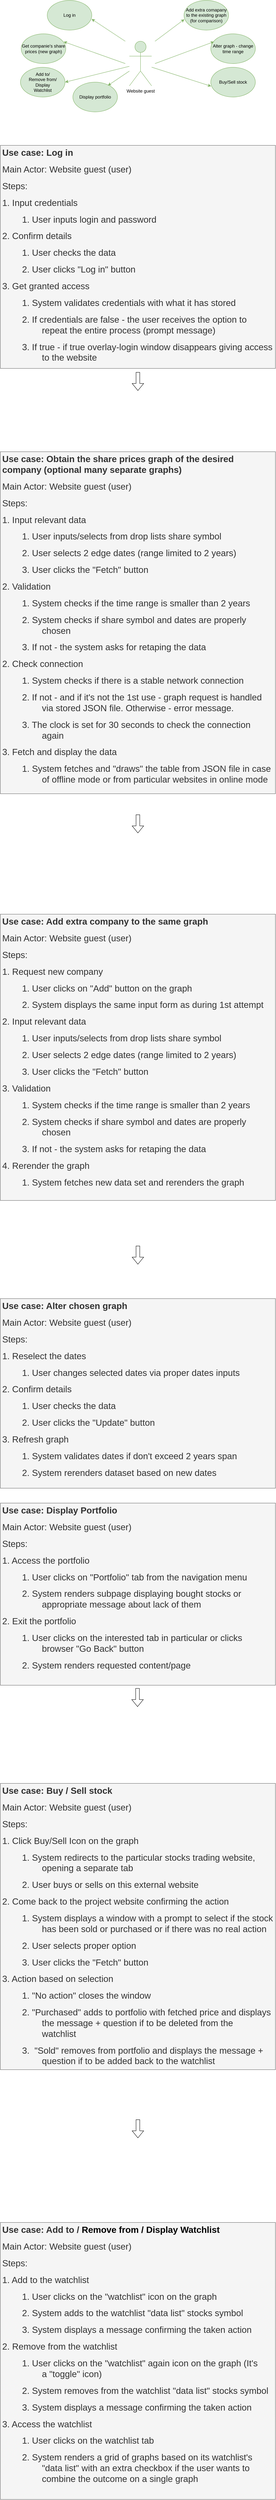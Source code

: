 <mxfile version="24.0.1" type="device">
  <diagram name="Page-1" id="f1b7ffb7-ca1e-a977-7cf5-a751b3c06c05">
    <mxGraphModel dx="1647" dy="839" grid="1" gridSize="10" guides="1" tooltips="1" connect="1" arrows="1" fold="1" page="1" pageScale="1" pageWidth="826" pageHeight="1169" background="none" math="0" shadow="0">
      <root>
        <mxCell id="0" />
        <mxCell id="1" parent="0" />
        <mxCell id="prXC7z0RzdqDgRUVgg4r-71" style="rounded=0;orthogonalLoop=1;jettySize=auto;html=1;entryX=0.953;entryY=0.265;entryDx=0;entryDy=0;entryPerimeter=0;fillColor=#d5e8d4;strokeColor=#82b366;" parent="1" target="prXC7z0RzdqDgRUVgg4r-64" edge="1">
          <mxGeometry relative="1" as="geometry">
            <mxPoint x="379" y="250" as="sourcePoint" />
          </mxGeometry>
        </mxCell>
        <mxCell id="prXC7z0RzdqDgRUVgg4r-61" value="Website guest" style="shape=umlActor;verticalLabelPosition=bottom;verticalAlign=top;html=1;outlineConnect=0;fillColor=#d5e8d4;strokeColor=#82b366;" parent="1" vertex="1">
          <mxGeometry x="390" y="190" width="60" height="120" as="geometry" />
        </mxCell>
        <mxCell id="prXC7z0RzdqDgRUVgg4r-63" value="Log in" style="ellipse;whiteSpace=wrap;html=1;fillColor=#d5e8d4;strokeColor=#82b366;" parent="1" vertex="1">
          <mxGeometry x="169" y="80" width="120" height="80" as="geometry" />
        </mxCell>
        <mxCell id="prXC7z0RzdqDgRUVgg4r-64" value="Get companie&#39;s share prices (new graph)" style="ellipse;whiteSpace=wrap;html=1;fillColor=#d5e8d4;strokeColor=#82b366;" parent="1" vertex="1">
          <mxGeometry x="99" y="170" width="120" height="80" as="geometry" />
        </mxCell>
        <mxCell id="prXC7z0RzdqDgRUVgg4r-65" value="Add extra comapany to the existing graph (for comparison)" style="ellipse;whiteSpace=wrap;html=1;fillColor=#d5e8d4;strokeColor=#82b366;" parent="1" vertex="1">
          <mxGeometry x="537" y="80" width="120" height="80" as="geometry" />
        </mxCell>
        <mxCell id="prXC7z0RzdqDgRUVgg4r-66" value="Alter graph - change time range" style="ellipse;whiteSpace=wrap;html=1;fillColor=#d5e8d4;strokeColor=#82b366;" parent="1" vertex="1">
          <mxGeometry x="609" y="170" width="120" height="80" as="geometry" />
        </mxCell>
        <mxCell id="prXC7z0RzdqDgRUVgg4r-69" style="rounded=0;orthogonalLoop=1;jettySize=auto;html=1;entryX=0.995;entryY=0.627;entryDx=0;entryDy=0;entryPerimeter=0;fillColor=#d5e8d4;strokeColor=#82b366;" parent="1" target="prXC7z0RzdqDgRUVgg4r-63" edge="1">
          <mxGeometry relative="1" as="geometry">
            <mxPoint x="379" y="190" as="sourcePoint" />
          </mxGeometry>
        </mxCell>
        <mxCell id="prXC7z0RzdqDgRUVgg4r-70" style="rounded=0;orthogonalLoop=1;jettySize=auto;html=1;entryX=0.008;entryY=0.637;entryDx=0;entryDy=0;entryPerimeter=0;fillColor=#d5e8d4;strokeColor=#82b366;" parent="1" target="prXC7z0RzdqDgRUVgg4r-65" edge="1">
          <mxGeometry relative="1" as="geometry">
            <mxPoint x="459" y="190" as="sourcePoint" />
          </mxGeometry>
        </mxCell>
        <mxCell id="prXC7z0RzdqDgRUVgg4r-72" style="rounded=0;orthogonalLoop=1;jettySize=auto;html=1;entryX=0.072;entryY=0.265;entryDx=0;entryDy=0;entryPerimeter=0;fillColor=#d5e8d4;strokeColor=#82b366;" parent="1" target="prXC7z0RzdqDgRUVgg4r-66" edge="1">
          <mxGeometry relative="1" as="geometry">
            <mxPoint x="459" y="250" as="sourcePoint" />
          </mxGeometry>
        </mxCell>
        <mxCell id="prXC7z0RzdqDgRUVgg4r-74" value="&lt;h1&gt;Use case: Log in&amp;nbsp; &amp;nbsp;&lt;/h1&gt;&lt;h1&gt;&lt;span style=&quot;font-weight: normal;&quot;&gt;Main Actor: Website guest (user)&amp;nbsp; &amp;nbsp;&lt;/span&gt;&lt;/h1&gt;&lt;h1&gt;&lt;span style=&quot;font-weight: normal;&quot;&gt;Steps:&amp;nbsp; &amp;nbsp;&lt;/span&gt;&lt;/h1&gt;&lt;h1&gt;&lt;span style=&quot;font-weight: normal;&quot;&gt;1. Input credentials&amp;nbsp;&lt;/span&gt;&lt;/h1&gt;&lt;h1&gt;&lt;span style=&quot;font-weight: normal;&quot;&gt;&lt;span style=&quot;white-space: pre;&quot;&gt;&#x9;&lt;/span&gt;1. User inputs login and password&amp;nbsp;&lt;/span&gt;&lt;/h1&gt;&lt;h1&gt;&lt;span style=&quot;font-weight: normal;&quot;&gt;2. Confirm details&amp;nbsp;&lt;/span&gt;&lt;/h1&gt;&lt;h1&gt;&lt;span style=&quot;font-weight: normal;&quot;&gt;&lt;span style=&quot;white-space: pre;&quot;&gt;&#x9;&lt;/span&gt;1. User checks the data&amp;nbsp;&amp;nbsp;&lt;/span&gt;&lt;/h1&gt;&lt;h1&gt;&lt;span style=&quot;font-weight: normal;&quot;&gt;&lt;span style=&quot;white-space: pre;&quot;&gt;&#x9;&lt;/span&gt;2. User clicks &quot;Log in&quot; button&amp;nbsp;&amp;nbsp;&lt;/span&gt;&lt;/h1&gt;&lt;h1&gt;&lt;span style=&quot;font-weight: normal;&quot;&gt;3. Get granted access&amp;nbsp;&lt;/span&gt;&lt;/h1&gt;&lt;h1&gt;&lt;span style=&quot;font-weight: normal;&quot;&gt;&lt;span style=&quot;white-space: pre;&quot;&gt;&#x9;&lt;/span&gt;1. System validates credentials with what it has stored&amp;nbsp;&amp;nbsp;&lt;/span&gt;&lt;/h1&gt;&lt;h1&gt;&lt;span style=&quot;font-weight: normal;&quot;&gt;&lt;span style=&quot;white-space: pre;&quot;&gt;&#x9;&lt;/span&gt;2. If credentials are false - the user receives the option to &lt;span style=&quot;white-space: pre;&quot;&gt;&#x9;&lt;/span&gt;&lt;span style=&quot;white-space: pre;&quot;&gt;&#x9;&lt;/span&gt;repeat the entire process (prompt message)&lt;/span&gt;&lt;/h1&gt;&lt;h1&gt;&lt;span style=&quot;white-space: pre;&quot;&gt;&#x9;&lt;/span&gt;&lt;span style=&quot;font-weight: normal;&quot;&gt;3. If true - if true overlay-login window disappears giving access &lt;span style=&quot;white-space: pre;&quot;&gt;&#x9;&lt;/span&gt;&lt;span style=&quot;white-space: pre;&quot;&gt;&#x9;&lt;/span&gt;to the website&lt;/span&gt;&lt;/h1&gt;&lt;h1&gt;&lt;span style=&quot;font-weight: normal;&quot;&gt;&lt;span style=&quot;white-space: pre;&quot;&gt;&#x9;&lt;/span&gt;&lt;/span&gt;&lt;/h1&gt;" style="text;html=1;spacing=5;spacingTop=-20;whiteSpace=wrap;overflow=hidden;rounded=0;fillColor=#f5f5f5;fontColor=#333333;strokeColor=#666666;" parent="1" vertex="1">
          <mxGeometry x="43" y="470" width="740" height="600" as="geometry" />
        </mxCell>
        <mxCell id="IvF3Qy1FuetAe6yjBTnz-1" value="&lt;h1&gt;Use case: Obtain the share prices graph of the desired company (optional many separate graphs)&lt;span style=&quot;font-weight: normal;&quot;&gt;&amp;nbsp;&amp;nbsp;&lt;/span&gt;&lt;/h1&gt;&lt;h1&gt;&lt;span style=&quot;font-weight: normal;&quot;&gt;Main Actor: Website guest (user)&amp;nbsp; &amp;nbsp;&lt;/span&gt;&lt;/h1&gt;&lt;h1&gt;&lt;span style=&quot;font-weight: normal;&quot;&gt;Steps:&amp;nbsp; &amp;nbsp;&lt;/span&gt;&lt;/h1&gt;&lt;h1&gt;&lt;span style=&quot;font-weight: normal;&quot;&gt;1. Input relevant data&lt;/span&gt;&lt;/h1&gt;&lt;h1&gt;&lt;span style=&quot;font-weight: normal;&quot;&gt;&lt;span style=&quot;white-space: pre;&quot;&gt;&#x9;&lt;/span&gt;1. User inputs/selects from drop lists share symbol&lt;/span&gt;&lt;/h1&gt;&lt;h1&gt;&lt;span style=&quot;font-weight: normal;&quot;&gt;&lt;span style=&quot;white-space: pre;&quot;&gt;&#x9;&lt;/span&gt;2. User selects 2 edge dates (range limited to 2 years)&amp;nbsp;&amp;nbsp;&lt;/span&gt;&lt;/h1&gt;&lt;h1&gt;&lt;span style=&quot;font-weight: normal;&quot;&gt;&lt;span style=&quot;white-space: pre;&quot;&gt;&#x9;&lt;/span&gt;3. User clicks the &quot;Fetch&quot; button&lt;/span&gt;&lt;/h1&gt;&lt;h1&gt;&lt;span style=&quot;font-weight: normal;&quot;&gt;2. Validation&lt;/span&gt;&lt;/h1&gt;&lt;h1&gt;&lt;span style=&quot;font-weight: normal;&quot;&gt;&lt;span style=&quot;white-space: pre;&quot;&gt;&#x9;&lt;/span&gt;1. System checks if the time range is smaller than 2 years&lt;/span&gt;&lt;/h1&gt;&lt;h1&gt;&lt;span style=&quot;font-weight: normal;&quot;&gt;&lt;span style=&quot;white-space: pre;&quot;&gt;&#x9;&lt;/span&gt;2. System checks if share symbol and dates are properly &lt;span style=&quot;white-space: pre;&quot;&gt;&#x9;&lt;/span&gt;&lt;span style=&quot;white-space: pre;&quot;&gt;&#x9;&lt;/span&gt;chosen&lt;/span&gt;&amp;nbsp;&lt;span style=&quot;font-weight: normal; background-color: initial; font-size: 12px; white-space: pre;&quot;&gt;&#x9;&lt;/span&gt;&lt;/h1&gt;&lt;h1&gt;&lt;span style=&quot;font-weight: normal;&quot;&gt;&lt;span style=&quot;white-space: pre;&quot;&gt;&#x9;&lt;/span&gt;3. If not - the system asks for retaping the data&lt;/span&gt;&lt;/h1&gt;&lt;h1&gt;&lt;span style=&quot;font-weight: normal;&quot;&gt;2. Check connection&amp;nbsp;&lt;/span&gt;&lt;/h1&gt;&lt;h1&gt;&lt;span style=&quot;font-weight: normal;&quot;&gt;&lt;span style=&quot;white-space: pre;&quot;&gt;&#x9;&lt;/span&gt;1. System checks if there is a stable network connection&amp;nbsp;&amp;nbsp;&lt;/span&gt;&lt;/h1&gt;&lt;h1&gt;&lt;span style=&quot;font-weight: normal;&quot;&gt;&lt;span style=&quot;white-space: pre;&quot;&gt;&#x9;&lt;/span&gt;2. If not - and if it&#39;s not the 1st use - graph request is handled&amp;nbsp; &lt;span style=&quot;white-space: pre;&quot;&gt;&#x9;&lt;/span&gt;&lt;span style=&quot;white-space: pre;&quot;&gt;&#x9;&lt;/span&gt;via stored JSON file. Otherwise - error message.&lt;/span&gt;&lt;/h1&gt;&lt;h1&gt;&lt;span style=&quot;white-space: pre;&quot;&gt;&#x9;&lt;/span&gt;&lt;span style=&quot;font-weight: normal;&quot;&gt;3. The clock is set for 30 seconds to check the connection &lt;span style=&quot;white-space: pre;&quot;&gt;&#x9;&lt;/span&gt;&lt;span style=&quot;white-space: pre;&quot;&gt;&#x9;&lt;/span&gt;again&lt;/span&gt;&lt;/h1&gt;&lt;div&gt;&lt;h1&gt;&lt;span style=&quot;font-weight: normal;&quot;&gt;3. Fetch and display the data&lt;/span&gt;&lt;/h1&gt;&lt;/div&gt;&lt;div&gt;&lt;h1&gt;&lt;span style=&quot;font-weight: normal;&quot;&gt;&lt;span style=&quot;white-space: pre;&quot;&gt;&#x9;&lt;/span&gt;1. System fetches and &quot;draws&quot; the table from JSON file in case &lt;span style=&quot;white-space: pre;&quot;&gt;&#x9;&lt;/span&gt;&lt;span style=&quot;white-space: pre;&quot;&gt;&#x9;&lt;/span&gt;of offline mode or from particular websites in online mode&lt;/span&gt;&lt;/h1&gt;&lt;/div&gt;&lt;h1&gt;&lt;span style=&quot;font-weight: normal;&quot;&gt;&lt;span style=&quot;white-space: pre;&quot;&gt;&#x9;&lt;/span&gt;&lt;/span&gt;&lt;/h1&gt;" style="text;html=1;spacing=5;spacingTop=-20;whiteSpace=wrap;overflow=hidden;rounded=0;fillColor=#f5f5f5;fontColor=#333333;strokeColor=#666666;" parent="1" vertex="1">
          <mxGeometry x="43" y="1294" width="740" height="920" as="geometry" />
        </mxCell>
        <mxCell id="IvF3Qy1FuetAe6yjBTnz-2" value="&lt;h1&gt;Use case: Add extra company to the same graph&lt;span style=&quot;font-weight: normal;&quot;&gt;&amp;nbsp;&amp;nbsp;&lt;/span&gt;&lt;/h1&gt;&lt;h1&gt;&lt;span style=&quot;font-weight: normal;&quot;&gt;Main Actor: Website guest (user)&amp;nbsp; &amp;nbsp;&lt;/span&gt;&lt;/h1&gt;&lt;h1&gt;&lt;span style=&quot;font-weight: normal;&quot;&gt;Steps:&amp;nbsp; &amp;nbsp;&lt;/span&gt;&lt;/h1&gt;&lt;h1&gt;&lt;span style=&quot;font-weight: normal;&quot;&gt;1. Request new company&lt;/span&gt;&lt;/h1&gt;&lt;h1&gt;&lt;span style=&quot;font-weight: normal;&quot;&gt;&lt;span style=&quot;white-space: pre;&quot;&gt;&#x9;&lt;/span&gt;1. User clicks on &quot;Add&quot; button on the graph&lt;/span&gt;&lt;/h1&gt;&lt;h1&gt;&lt;span style=&quot;font-weight: normal;&quot;&gt;&lt;span style=&quot;white-space: pre;&quot;&gt;&#x9;&lt;/span&gt;2. System displays the same input form as during 1st attempt&amp;nbsp;&amp;nbsp;&lt;/span&gt;&lt;/h1&gt;&lt;h1&gt;&lt;span style=&quot;font-weight: normal;&quot;&gt;2. Input relevant data&lt;/span&gt;&lt;/h1&gt;&lt;h1&gt;&lt;span style=&quot;font-weight: normal;&quot;&gt;&lt;span style=&quot;white-space: pre;&quot;&gt;&#x9;&lt;/span&gt;1. User inputs/selects from drop lists share symbol&lt;/span&gt;&lt;/h1&gt;&lt;h1&gt;&lt;span style=&quot;font-weight: normal;&quot;&gt;&lt;span style=&quot;white-space: pre;&quot;&gt;&#x9;&lt;/span&gt;2. User selects 2 edge dates (range limited to 2 years)&amp;nbsp;&amp;nbsp;&lt;/span&gt;&lt;/h1&gt;&lt;h1&gt;&lt;span style=&quot;font-weight: normal;&quot;&gt;&lt;span style=&quot;white-space: pre;&quot;&gt;&#x9;&lt;/span&gt;3. User clicks the &quot;Fetch&quot; button&lt;/span&gt;&lt;/h1&gt;&lt;h1&gt;&lt;span style=&quot;font-weight: normal;&quot;&gt;3. Validation&lt;/span&gt;&lt;/h1&gt;&lt;h1&gt;&lt;span style=&quot;font-weight: normal;&quot;&gt;&lt;span style=&quot;white-space: pre;&quot;&gt;&#x9;&lt;/span&gt;1. System checks if the time range is smaller than 2 years&lt;/span&gt;&lt;/h1&gt;&lt;h1&gt;&lt;span style=&quot;font-weight: normal;&quot;&gt;&lt;span style=&quot;white-space: pre;&quot;&gt;&#x9;&lt;/span&gt;2. System checks if share symbol and dates are properly &lt;span style=&quot;white-space: pre;&quot;&gt;&#x9;&lt;/span&gt;&lt;span style=&quot;white-space: pre;&quot;&gt;&#x9;&lt;/span&gt;chosen&lt;/span&gt;&amp;nbsp;&lt;span style=&quot;font-weight: normal; background-color: initial; font-size: 12px; white-space: pre;&quot;&gt;&#x9;&lt;/span&gt;&lt;/h1&gt;&lt;h1&gt;&lt;span style=&quot;font-weight: normal;&quot;&gt;&lt;span style=&quot;white-space: pre;&quot;&gt;&#x9;&lt;/span&gt;3. If not - the system asks for retaping the data&lt;/span&gt;&lt;/h1&gt;&lt;h1&gt;&lt;span style=&quot;font-weight: normal;&quot;&gt;4. Rerender the graph&lt;/span&gt;&lt;/h1&gt;&lt;h1&gt;&lt;span style=&quot;font-weight: normal;&quot;&gt;&lt;span style=&quot;white-space: pre;&quot;&gt;&#x9;&lt;/span&gt;1. System fetches new data set and rerenders the graph&amp;nbsp;&lt;/span&gt;&lt;/h1&gt;&lt;h1&gt;&lt;span style=&quot;font-weight: normal;&quot;&gt;&lt;span style=&quot;white-space: pre;&quot;&gt;&#x9;&lt;/span&gt;&lt;/span&gt;&lt;/h1&gt;&lt;h1&gt;&lt;span style=&quot;font-weight: normal;&quot;&gt;&lt;span style=&quot;white-space: pre;&quot;&gt;&#x9;&lt;/span&gt;&lt;/span&gt;&lt;/h1&gt;" style="text;html=1;spacing=5;spacingTop=-20;whiteSpace=wrap;overflow=hidden;rounded=0;fillColor=#f5f5f5;fontColor=#333333;strokeColor=#666666;" parent="1" vertex="1">
          <mxGeometry x="43" y="2538" width="740" height="770" as="geometry" />
        </mxCell>
        <mxCell id="IvF3Qy1FuetAe6yjBTnz-3" value="&lt;h1&gt;Use case: Alter chosen graph&amp;nbsp; &amp;nbsp;&lt;/h1&gt;&lt;h1&gt;&lt;span style=&quot;font-weight: normal;&quot;&gt;Main Actor: Website guest (user)&amp;nbsp; &amp;nbsp;&lt;/span&gt;&lt;/h1&gt;&lt;h1&gt;&lt;span style=&quot;font-weight: normal;&quot;&gt;Steps:&amp;nbsp; &amp;nbsp;&lt;/span&gt;&lt;/h1&gt;&lt;h1&gt;&lt;span style=&quot;font-weight: normal;&quot;&gt;1. Reselect the dates&amp;nbsp;&lt;/span&gt;&lt;/h1&gt;&lt;h1&gt;&lt;span style=&quot;font-weight: normal;&quot;&gt;&lt;span style=&quot;white-space: pre;&quot;&gt;&#x9;&lt;/span&gt;1. User changes selected dates via proper dates inputs&amp;nbsp;&lt;/span&gt;&lt;/h1&gt;&lt;h1&gt;&lt;span style=&quot;font-weight: normal;&quot;&gt;2. Confirm details&amp;nbsp;&lt;/span&gt;&lt;/h1&gt;&lt;h1&gt;&lt;span style=&quot;font-weight: normal;&quot;&gt;&lt;span style=&quot;white-space: pre;&quot;&gt;&#x9;&lt;/span&gt;1. User checks the data&amp;nbsp;&amp;nbsp;&lt;/span&gt;&lt;/h1&gt;&lt;h1&gt;&lt;span style=&quot;font-weight: normal;&quot;&gt;&lt;span style=&quot;white-space: pre;&quot;&gt;&#x9;&lt;/span&gt;2. User clicks the &quot;Update&quot; button&amp;nbsp;&amp;nbsp;&lt;/span&gt;&lt;/h1&gt;&lt;h1&gt;&lt;span style=&quot;font-weight: normal;&quot;&gt;3. Refresh graph&amp;nbsp;&lt;/span&gt;&lt;/h1&gt;&lt;h1&gt;&lt;span style=&quot;font-weight: normal;&quot;&gt;&lt;span style=&quot;white-space: pre;&quot;&gt;&#x9;&lt;/span&gt;1. System validates dates if don&#39;t exceed 2 years span&amp;nbsp;&amp;nbsp;&lt;/span&gt;&lt;/h1&gt;&lt;h1&gt;&lt;span style=&quot;font-weight: normal;&quot;&gt;&lt;span style=&quot;white-space: pre;&quot;&gt;&#x9;&lt;/span&gt;2. System rerenders dataset based on new dates&lt;/span&gt;&lt;/h1&gt;&lt;h1&gt;&lt;span style=&quot;font-weight: normal;&quot;&gt;&lt;span style=&quot;white-space: pre;&quot;&gt;&#x9;&lt;/span&gt;&lt;/span&gt;&lt;/h1&gt;" style="text;html=1;spacing=5;spacingTop=-20;whiteSpace=wrap;overflow=hidden;rounded=0;fillColor=#f5f5f5;fontColor=#333333;strokeColor=#666666;" parent="1" vertex="1">
          <mxGeometry x="43" y="3572" width="740" height="510" as="geometry" />
        </mxCell>
        <mxCell id="nvk1kotuJneRoPwlSZF1-2" value="Buy/Sell stock" style="ellipse;whiteSpace=wrap;html=1;fillColor=#d5e8d4;strokeColor=#82b366;" vertex="1" parent="1">
          <mxGeometry x="609" y="260" width="120" height="80" as="geometry" />
        </mxCell>
        <mxCell id="nvk1kotuJneRoPwlSZF1-3" style="rounded=0;orthogonalLoop=1;jettySize=auto;html=1;entryX=0.008;entryY=0.637;entryDx=0;entryDy=0;entryPerimeter=0;fillColor=#d5e8d4;strokeColor=#82b366;" edge="1" parent="1" target="nvk1kotuJneRoPwlSZF1-2" source="prXC7z0RzdqDgRUVgg4r-61">
          <mxGeometry relative="1" as="geometry">
            <mxPoint x="459" y="410" as="sourcePoint" />
          </mxGeometry>
        </mxCell>
        <mxCell id="nvk1kotuJneRoPwlSZF1-4" value="Add to/&lt;br&gt;R&lt;span style=&quot;background-color: initial;&quot;&gt;emove from/&lt;br&gt;Display&lt;br&gt;Watchlist&lt;/span&gt;" style="ellipse;whiteSpace=wrap;html=1;fillColor=#d5e8d4;strokeColor=#82b366;" vertex="1" parent="1">
          <mxGeometry x="97" y="260" width="120" height="80" as="geometry" />
        </mxCell>
        <mxCell id="nvk1kotuJneRoPwlSZF1-5" style="rounded=0;orthogonalLoop=1;jettySize=auto;html=1;entryX=1;entryY=0.5;entryDx=0;entryDy=0;fillColor=#d5e8d4;strokeColor=#82b366;" edge="1" parent="1" target="nvk1kotuJneRoPwlSZF1-4" source="prXC7z0RzdqDgRUVgg4r-61">
          <mxGeometry relative="1" as="geometry">
            <mxPoint x="379" y="270" as="sourcePoint" />
          </mxGeometry>
        </mxCell>
        <mxCell id="nvk1kotuJneRoPwlSZF1-6" value="Display portfolio" style="ellipse;whiteSpace=wrap;html=1;fillColor=#d5e8d4;strokeColor=#82b366;" vertex="1" parent="1">
          <mxGeometry x="238" y="300" width="120" height="80" as="geometry" />
        </mxCell>
        <mxCell id="nvk1kotuJneRoPwlSZF1-7" style="rounded=0;orthogonalLoop=1;jettySize=auto;html=1;entryX=0.785;entryY=0.114;entryDx=0;entryDy=0;entryPerimeter=0;fillColor=#d5e8d4;strokeColor=#82b366;" edge="1" parent="1" target="nvk1kotuJneRoPwlSZF1-6" source="prXC7z0RzdqDgRUVgg4r-61">
          <mxGeometry relative="1" as="geometry">
            <mxPoint x="79" y="300" as="sourcePoint" />
          </mxGeometry>
        </mxCell>
        <mxCell id="nvk1kotuJneRoPwlSZF1-8" value="&lt;h1&gt;Use case: Buy / Sell stock&lt;span style=&quot;font-weight: normal;&quot;&gt;&amp;nbsp;&amp;nbsp;&lt;/span&gt;&lt;/h1&gt;&lt;h1&gt;&lt;span style=&quot;font-weight: normal;&quot;&gt;Main Actor: Website guest (user)&amp;nbsp; &amp;nbsp;&lt;/span&gt;&lt;/h1&gt;&lt;h1&gt;&lt;span style=&quot;font-weight: normal;&quot;&gt;Steps:&amp;nbsp; &amp;nbsp;&lt;/span&gt;&lt;/h1&gt;&lt;h1&gt;&lt;span style=&quot;font-weight: normal;&quot;&gt;1. Click Buy/Sell Icon on the graph&lt;/span&gt;&lt;/h1&gt;&lt;h1&gt;&lt;span style=&quot;font-weight: normal;&quot;&gt;&lt;span style=&quot;white-space: pre;&quot;&gt;&#x9;&lt;/span&gt;1. System redirects to the particular stocks trading website, &lt;span style=&quot;white-space: pre;&quot;&gt;&#x9;&lt;/span&gt;&lt;span style=&quot;white-space: pre;&quot;&gt;&#x9;&lt;/span&gt;opening a separate tab&lt;/span&gt;&lt;/h1&gt;&lt;h1&gt;&lt;span style=&quot;font-weight: normal;&quot;&gt;&lt;span style=&quot;white-space: pre;&quot;&gt;&#x9;&lt;/span&gt;2. User buys or sells on this external website&amp;nbsp;&amp;nbsp;&lt;/span&gt;&lt;/h1&gt;&lt;h1&gt;&lt;span style=&quot;font-weight: normal;&quot;&gt;2. Come back to the project website confirming the action&lt;/span&gt;&lt;/h1&gt;&lt;h1&gt;&lt;span style=&quot;font-weight: normal;&quot;&gt;&lt;span style=&quot;white-space: pre;&quot;&gt;&#x9;&lt;/span&gt;1. System displays a window with a prompt to select if the stock &lt;span style=&quot;white-space: pre;&quot;&gt;&#x9;&lt;/span&gt;&lt;span style=&quot;white-space: pre;&quot;&gt;&#x9;&lt;/span&gt;has been sold or purchased or if there was no real action&lt;/span&gt;&lt;/h1&gt;&lt;h1&gt;&lt;span style=&quot;font-weight: normal;&quot;&gt;&lt;span style=&quot;white-space: pre;&quot;&gt;&#x9;&lt;/span&gt;2. User selects proper option&amp;nbsp;&amp;nbsp;&lt;/span&gt;&lt;/h1&gt;&lt;h1&gt;&lt;span style=&quot;font-weight: normal;&quot;&gt;&lt;span style=&quot;white-space: pre;&quot;&gt;&#x9;&lt;/span&gt;3. User clicks the &quot;Fetch&quot; button&lt;/span&gt;&lt;/h1&gt;&lt;h1&gt;&lt;span style=&quot;font-weight: normal;&quot;&gt;3. Action based on selection&lt;/span&gt;&lt;/h1&gt;&lt;h1&gt;&lt;span style=&quot;font-weight: normal;&quot;&gt;&lt;span style=&quot;white-space: pre;&quot;&gt;&#x9;&lt;/span&gt;1. &quot;No action&quot; closes the window&lt;/span&gt;&lt;/h1&gt;&lt;h1&gt;&lt;span style=&quot;font-weight: normal;&quot;&gt;&lt;span style=&quot;white-space: pre;&quot;&gt;&#x9;&lt;/span&gt;2. &quot;Purchased&quot; adds to portfolio with fetched price&lt;/span&gt;&amp;nbsp;&lt;span style=&quot;font-weight: normal;&quot;&gt;and displays &lt;span style=&quot;white-space: pre;&quot;&gt;&#x9;&lt;/span&gt;&lt;span style=&quot;white-space: pre;&quot;&gt;&#x9;&lt;/span&gt;the message + question if to be deleted from the &lt;span style=&quot;white-space: pre;&quot;&gt;&#x9;&lt;/span&gt;&lt;span style=&quot;white-space: pre;&quot;&gt;&#x9;&lt;/span&gt;watchlist&lt;/span&gt;&lt;span style=&quot;font-weight: normal; background-color: initial; font-size: 12px; white-space: pre;&quot;&gt;&#x9;&lt;/span&gt;&lt;/h1&gt;&lt;h1&gt;&lt;span style=&quot;font-weight: normal;&quot;&gt;&lt;span style=&quot;white-space: pre;&quot;&gt;&#x9;&lt;/span&gt;3.&amp;nbsp;&lt;font style=&quot;font-size: 24px;&quot;&gt;&amp;nbsp;&quot;Sold&quot; removes from portfolio&lt;span style=&quot;background-color: initial;&quot;&gt;&amp;nbsp;&lt;/span&gt;&lt;span style=&quot;background-color: initial;&quot;&gt;and displays the message&amp;nbsp;&lt;/span&gt;&lt;/font&gt;+ &lt;span style=&quot;white-space: pre;&quot;&gt;&#x9;&lt;/span&gt;&lt;span style=&quot;white-space: pre;&quot;&gt;&#x9;&lt;/span&gt;question if to be added back to the watchlist&lt;span style=&quot;background-color: initial; font-size: 12px; white-space: pre;&quot;&gt;&#x9;&lt;/span&gt;&lt;/span&gt;&lt;/h1&gt;&lt;h1&gt;&lt;br&gt;&lt;/h1&gt;" style="text;html=1;spacing=5;spacingTop=-20;whiteSpace=wrap;overflow=hidden;rounded=0;fillColor=#f5f5f5;strokeColor=#666666;fontColor=#333333;" vertex="1" parent="1">
          <mxGeometry x="43" y="4876" width="740" height="770" as="geometry" />
        </mxCell>
        <mxCell id="nvk1kotuJneRoPwlSZF1-9" value="&lt;h1&gt;Use case: Add to /&lt;font style=&quot;font-size: 24px;&quot;&gt;&amp;nbsp;&lt;span style=&quot;color: rgb(0, 0, 0); text-align: center;&quot;&gt;R&lt;/span&gt;&lt;span style=&quot;color: rgb(0, 0, 0); text-align: center; background-color: initial;&quot;&gt;emove from /&amp;nbsp;Display Watchlist&lt;/span&gt;&amp;nbsp;&lt;/font&gt;&lt;/h1&gt;&lt;h1&gt;&lt;span style=&quot;font-weight: normal;&quot;&gt;Main Actor: Website guest (user)&amp;nbsp; &amp;nbsp;&lt;/span&gt;&lt;/h1&gt;&lt;h1&gt;&lt;span style=&quot;font-weight: normal;&quot;&gt;Steps:&amp;nbsp; &amp;nbsp;&lt;/span&gt;&lt;/h1&gt;&lt;h1&gt;&lt;span style=&quot;font-weight: normal;&quot;&gt;1. Add to the watchlist&lt;/span&gt;&lt;/h1&gt;&lt;h1&gt;&lt;span style=&quot;font-weight: normal;&quot;&gt;&lt;span style=&quot;white-space: pre;&quot;&gt;&#x9;&lt;/span&gt;1. User clicks on the &quot;watchlist&quot; icon on the graph&lt;/span&gt;&lt;/h1&gt;&lt;h1&gt;&lt;span style=&quot;font-weight: normal;&quot;&gt;&lt;span style=&quot;white-space: pre;&quot;&gt;&#x9;&lt;/span&gt;2. System adds to the watchlist &quot;data list&quot; stocks symbol&lt;/span&gt;&lt;/h1&gt;&lt;h1&gt;&lt;span style=&quot;font-weight: normal;&quot;&gt;&lt;span style=&quot;white-space: pre;&quot;&gt;&#x9;&lt;/span&gt;3. System displays a message confirming the taken action&lt;/span&gt;&lt;/h1&gt;&lt;h1&gt;&lt;span style=&quot;font-weight: normal;&quot;&gt;2. Remove from the watchlist&amp;nbsp;&lt;/span&gt;&lt;/h1&gt;&lt;h1&gt;&lt;span style=&quot;font-weight: normal;&quot;&gt;&lt;span style=&quot;white-space: pre;&quot;&gt;&#x9;&lt;/span&gt;1. User clicks on the &quot;watchlist&quot; again icon on the graph (It&#39;s &lt;span style=&quot;white-space: pre;&quot;&gt;&#x9;&lt;/span&gt;&lt;span style=&quot;white-space: pre;&quot;&gt;&#x9;&lt;/span&gt;a &quot;toggle&quot; icon)&lt;/span&gt;&lt;/h1&gt;&lt;h1&gt;&lt;span style=&quot;font-weight: normal;&quot;&gt;&lt;span style=&quot;white-space: pre;&quot;&gt;&#x9;&lt;/span&gt;2. System removes from the watchlist &quot;data list&quot; stocks symbol&lt;/span&gt;&lt;/h1&gt;&lt;h1&gt;&lt;span style=&quot;font-weight: normal;&quot;&gt;&lt;span style=&quot;white-space: pre;&quot;&gt;&#x9;&lt;/span&gt;3. System displays a message confirming the taken action&lt;/span&gt;&lt;/h1&gt;&lt;h1&gt;&lt;span style=&quot;font-weight: normal;&quot;&gt;3. Access the watchlist&lt;/span&gt;&lt;/h1&gt;&lt;h1&gt;&lt;span style=&quot;font-weight: normal;&quot;&gt;&lt;span style=&quot;white-space: pre;&quot;&gt;&#x9;&lt;/span&gt;1. User clicks on the watchlist tab&lt;/span&gt;&lt;/h1&gt;&lt;h1&gt;&lt;span style=&quot;font-weight: normal;&quot;&gt;&lt;span style=&quot;white-space: pre;&quot;&gt;&#x9;&lt;/span&gt;2. System renders a grid of graphs based on its watchlist&#39;s &lt;span style=&quot;white-space: pre;&quot;&gt;&#x9;&lt;/span&gt;&lt;span style=&quot;white-space: pre;&quot;&gt;&#x9;&lt;/span&gt;&quot;data list&quot;&lt;/span&gt;&lt;span style=&quot;font-weight: normal; background-color: initial; font-size: 12px; white-space: pre;&quot;&gt;&#x9;&lt;/span&gt;&lt;span style=&quot;font-weight: normal;&quot;&gt;with an extra checkbox if the user wants to &lt;span style=&quot;white-space: pre;&quot;&gt;&#x9;&lt;/span&gt;&lt;span style=&quot;white-space: pre;&quot;&gt;&#x9;&lt;/span&gt;combine the outcome on a single graph&lt;/span&gt;&lt;/h1&gt;" style="text;html=1;spacing=5;spacingTop=-20;whiteSpace=wrap;overflow=hidden;rounded=0;fillColor=#f5f5f5;strokeColor=#666666;fontColor=#333333;" vertex="1" parent="1">
          <mxGeometry x="43" y="6057" width="740" height="745" as="geometry" />
        </mxCell>
        <mxCell id="nvk1kotuJneRoPwlSZF1-10" value="&lt;h1&gt;Use case:&amp;nbsp;&lt;font style=&quot;font-size: 24px;&quot;&gt;Display Portfolio&amp;nbsp;&lt;/font&gt;&lt;/h1&gt;&lt;h1&gt;&lt;span style=&quot;font-weight: normal;&quot;&gt;Main Actor: Website guest (user)&amp;nbsp; &amp;nbsp;&lt;/span&gt;&lt;/h1&gt;&lt;h1&gt;&lt;span style=&quot;font-weight: normal;&quot;&gt;Steps:&amp;nbsp; &amp;nbsp;&lt;/span&gt;&lt;/h1&gt;&lt;h1&gt;&lt;span style=&quot;font-weight: normal;&quot;&gt;1. Access the portfolio&lt;/span&gt;&lt;/h1&gt;&lt;h1&gt;&lt;span style=&quot;font-weight: normal;&quot;&gt;&lt;span style=&quot;white-space: pre;&quot;&gt;&#x9;&lt;/span&gt;1. User clicks on &quot;Portfolio&quot; tab from the navigation menu&lt;/span&gt;&lt;/h1&gt;&lt;h1&gt;&lt;span style=&quot;font-weight: normal;&quot;&gt;&lt;span style=&quot;white-space: pre;&quot;&gt;&#x9;&lt;/span&gt;2. System renders subpage displaying bought stocks or &lt;span style=&quot;white-space: pre;&quot;&gt;&#x9;&lt;/span&gt;&lt;span style=&quot;white-space: pre;&quot;&gt;&#x9;&lt;/span&gt;appropriate message about lack of them&amp;nbsp;&amp;nbsp;&lt;/span&gt;&lt;/h1&gt;&lt;h1&gt;&lt;span style=&quot;font-weight: normal;&quot;&gt;2. Exit the portfolio&lt;/span&gt;&lt;/h1&gt;&lt;h1&gt;&lt;span style=&quot;font-weight: normal;&quot;&gt;&lt;span style=&quot;white-space: pre;&quot;&gt;&#x9;&lt;/span&gt;1. User clicks on the interested tab in particular or clicks &lt;span style=&quot;white-space: pre;&quot;&gt;&#x9;&lt;/span&gt;&lt;span style=&quot;white-space: pre;&quot;&gt;&#x9;&lt;/span&gt;browser &quot;Go Back&quot; button&lt;/span&gt;&lt;/h1&gt;&lt;h1&gt;&lt;span style=&quot;font-weight: normal;&quot;&gt;&lt;span style=&quot;white-space: pre;&quot;&gt;&#x9;&lt;/span&gt;2. System renders requested content/page&lt;/span&gt;&lt;/h1&gt;&lt;h1&gt;&lt;br&gt;&lt;/h1&gt;&lt;h1&gt;&lt;span style=&quot;font-weight: normal;&quot;&gt;&lt;span style=&quot;white-space: pre;&quot;&gt;&#x9;&lt;/span&gt;&lt;/span&gt;&lt;/h1&gt;&lt;h1&gt;&lt;span style=&quot;font-weight: normal;&quot;&gt;&lt;span style=&quot;white-space: pre;&quot;&gt;&#x9;&lt;/span&gt;&lt;/span&gt;&lt;/h1&gt;" style="text;html=1;spacing=5;spacingTop=-20;whiteSpace=wrap;overflow=hidden;rounded=0;fillColor=#f5f5f5;strokeColor=#666666;fontColor=#333333;" vertex="1" parent="1">
          <mxGeometry x="43" y="4122" width="740" height="490" as="geometry" />
        </mxCell>
        <mxCell id="nvk1kotuJneRoPwlSZF1-11" value="" style="shape=flexArrow;endArrow=classic;html=1;rounded=0;" edge="1" parent="1">
          <mxGeometry width="50" height="50" relative="1" as="geometry">
            <mxPoint x="413" y="1080" as="sourcePoint" />
            <mxPoint x="413" y="1130" as="targetPoint" />
          </mxGeometry>
        </mxCell>
        <mxCell id="nvk1kotuJneRoPwlSZF1-12" value="" style="shape=flexArrow;endArrow=classic;html=1;rounded=0;" edge="1" parent="1">
          <mxGeometry width="50" height="50" relative="1" as="geometry">
            <mxPoint x="413" y="2270" as="sourcePoint" />
            <mxPoint x="413" y="2320" as="targetPoint" />
          </mxGeometry>
        </mxCell>
        <mxCell id="nvk1kotuJneRoPwlSZF1-13" value="" style="shape=flexArrow;endArrow=classic;html=1;rounded=0;" edge="1" parent="1">
          <mxGeometry width="50" height="50" relative="1" as="geometry">
            <mxPoint x="413" y="3430" as="sourcePoint" />
            <mxPoint x="413" y="3480" as="targetPoint" />
          </mxGeometry>
        </mxCell>
        <mxCell id="nvk1kotuJneRoPwlSZF1-14" value="" style="shape=flexArrow;endArrow=classic;html=1;rounded=0;" edge="1" parent="1">
          <mxGeometry width="50" height="50" relative="1" as="geometry">
            <mxPoint x="412" y="4620" as="sourcePoint" />
            <mxPoint x="412" y="4670" as="targetPoint" />
          </mxGeometry>
        </mxCell>
        <mxCell id="nvk1kotuJneRoPwlSZF1-15" value="" style="shape=flexArrow;endArrow=classic;html=1;rounded=0;" edge="1" parent="1">
          <mxGeometry width="50" height="50" relative="1" as="geometry">
            <mxPoint x="413" y="5780" as="sourcePoint" />
            <mxPoint x="413" y="5830" as="targetPoint" />
          </mxGeometry>
        </mxCell>
      </root>
    </mxGraphModel>
  </diagram>
</mxfile>
